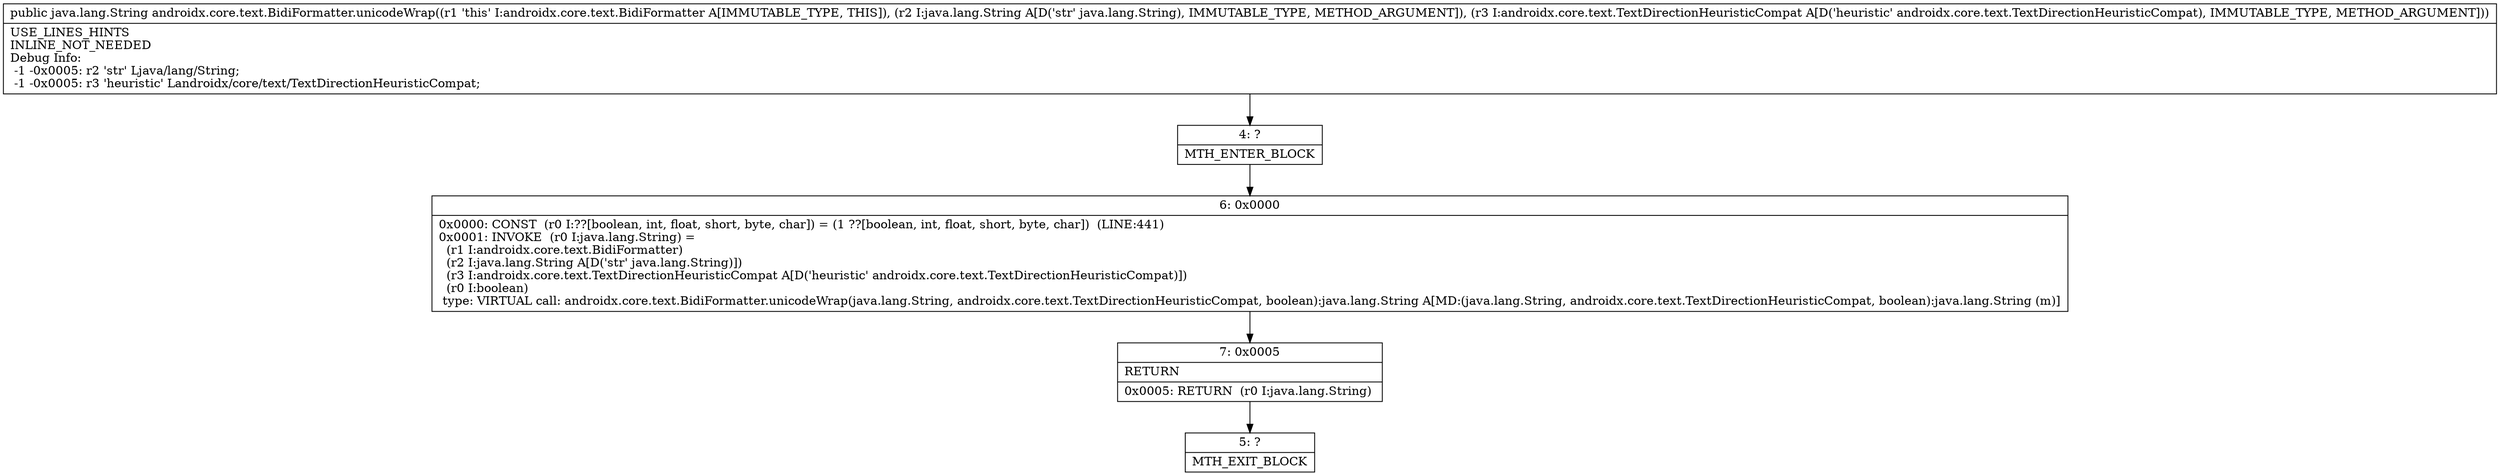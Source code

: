 digraph "CFG forandroidx.core.text.BidiFormatter.unicodeWrap(Ljava\/lang\/String;Landroidx\/core\/text\/TextDirectionHeuristicCompat;)Ljava\/lang\/String;" {
Node_4 [shape=record,label="{4\:\ ?|MTH_ENTER_BLOCK\l}"];
Node_6 [shape=record,label="{6\:\ 0x0000|0x0000: CONST  (r0 I:??[boolean, int, float, short, byte, char]) = (1 ??[boolean, int, float, short, byte, char])  (LINE:441)\l0x0001: INVOKE  (r0 I:java.lang.String) = \l  (r1 I:androidx.core.text.BidiFormatter)\l  (r2 I:java.lang.String A[D('str' java.lang.String)])\l  (r3 I:androidx.core.text.TextDirectionHeuristicCompat A[D('heuristic' androidx.core.text.TextDirectionHeuristicCompat)])\l  (r0 I:boolean)\l type: VIRTUAL call: androidx.core.text.BidiFormatter.unicodeWrap(java.lang.String, androidx.core.text.TextDirectionHeuristicCompat, boolean):java.lang.String A[MD:(java.lang.String, androidx.core.text.TextDirectionHeuristicCompat, boolean):java.lang.String (m)]\l}"];
Node_7 [shape=record,label="{7\:\ 0x0005|RETURN\l|0x0005: RETURN  (r0 I:java.lang.String) \l}"];
Node_5 [shape=record,label="{5\:\ ?|MTH_EXIT_BLOCK\l}"];
MethodNode[shape=record,label="{public java.lang.String androidx.core.text.BidiFormatter.unicodeWrap((r1 'this' I:androidx.core.text.BidiFormatter A[IMMUTABLE_TYPE, THIS]), (r2 I:java.lang.String A[D('str' java.lang.String), IMMUTABLE_TYPE, METHOD_ARGUMENT]), (r3 I:androidx.core.text.TextDirectionHeuristicCompat A[D('heuristic' androidx.core.text.TextDirectionHeuristicCompat), IMMUTABLE_TYPE, METHOD_ARGUMENT]))  | USE_LINES_HINTS\lINLINE_NOT_NEEDED\lDebug Info:\l  \-1 \-0x0005: r2 'str' Ljava\/lang\/String;\l  \-1 \-0x0005: r3 'heuristic' Landroidx\/core\/text\/TextDirectionHeuristicCompat;\l}"];
MethodNode -> Node_4;Node_4 -> Node_6;
Node_6 -> Node_7;
Node_7 -> Node_5;
}

